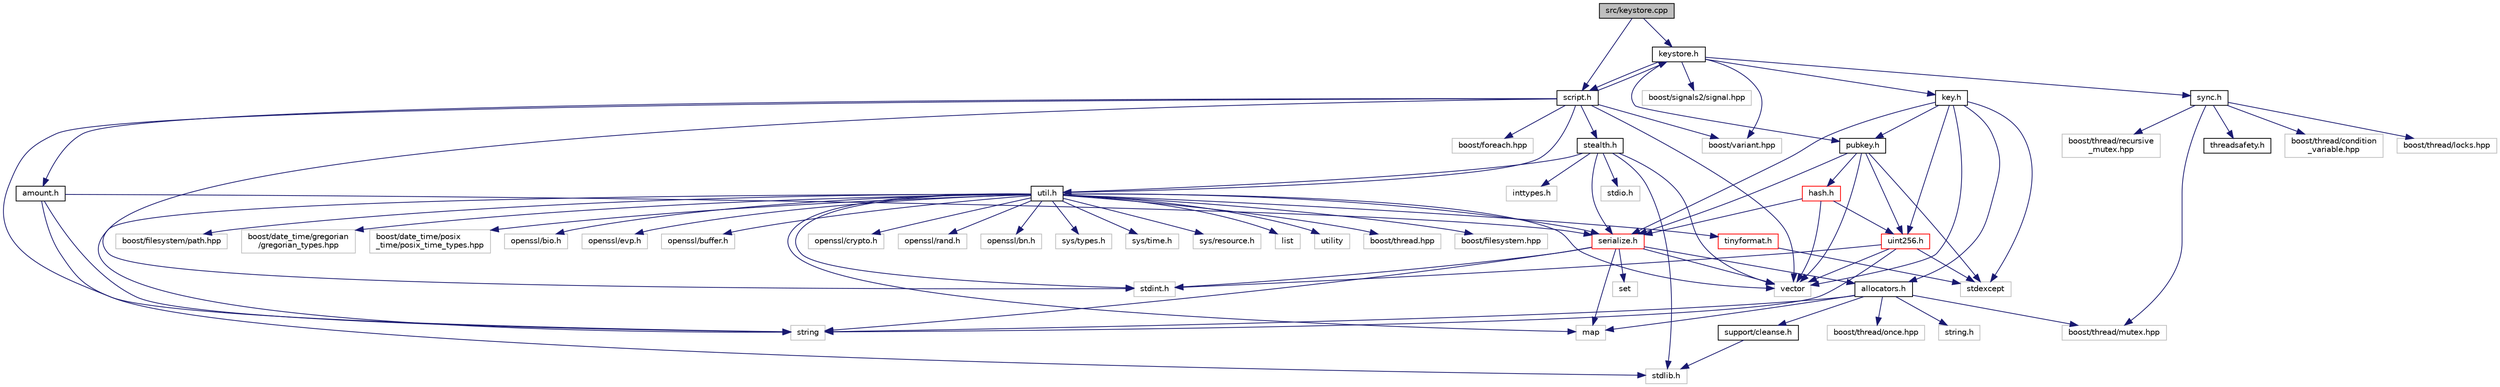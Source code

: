 digraph "src/keystore.cpp"
{
  edge [fontname="Helvetica",fontsize="10",labelfontname="Helvetica",labelfontsize="10"];
  node [fontname="Helvetica",fontsize="10",shape=record];
  Node0 [label="src/keystore.cpp",height=0.2,width=0.4,color="black", fillcolor="grey75", style="filled", fontcolor="black"];
  Node0 -> Node1 [color="midnightblue",fontsize="10",style="solid",fontname="Helvetica"];
  Node1 [label="keystore.h",height=0.2,width=0.4,color="black", fillcolor="white", style="filled",URL="$d0/d82/keystore_8h.html"];
  Node1 -> Node2 [color="midnightblue",fontsize="10",style="solid",fontname="Helvetica"];
  Node2 [label="key.h",height=0.2,width=0.4,color="black", fillcolor="white", style="filled",URL="$de/de5/key_8h.html"];
  Node2 -> Node3 [color="midnightblue",fontsize="10",style="solid",fontname="Helvetica"];
  Node3 [label="allocators.h",height=0.2,width=0.4,color="black", fillcolor="white", style="filled",URL="$da/dfb/allocators_8h.html"];
  Node3 -> Node4 [color="midnightblue",fontsize="10",style="solid",fontname="Helvetica"];
  Node4 [label="support/cleanse.h",height=0.2,width=0.4,color="black", fillcolor="white", style="filled",URL="$de/d0a/cleanse_8h.html"];
  Node4 -> Node5 [color="midnightblue",fontsize="10",style="solid",fontname="Helvetica"];
  Node5 [label="stdlib.h",height=0.2,width=0.4,color="grey75", fillcolor="white", style="filled"];
  Node3 -> Node6 [color="midnightblue",fontsize="10",style="solid",fontname="Helvetica"];
  Node6 [label="map",height=0.2,width=0.4,color="grey75", fillcolor="white", style="filled"];
  Node3 -> Node7 [color="midnightblue",fontsize="10",style="solid",fontname="Helvetica"];
  Node7 [label="string",height=0.2,width=0.4,color="grey75", fillcolor="white", style="filled"];
  Node3 -> Node8 [color="midnightblue",fontsize="10",style="solid",fontname="Helvetica"];
  Node8 [label="string.h",height=0.2,width=0.4,color="grey75", fillcolor="white", style="filled"];
  Node3 -> Node9 [color="midnightblue",fontsize="10",style="solid",fontname="Helvetica"];
  Node9 [label="boost/thread/mutex.hpp",height=0.2,width=0.4,color="grey75", fillcolor="white", style="filled"];
  Node3 -> Node10 [color="midnightblue",fontsize="10",style="solid",fontname="Helvetica"];
  Node10 [label="boost/thread/once.hpp",height=0.2,width=0.4,color="grey75", fillcolor="white", style="filled"];
  Node2 -> Node11 [color="midnightblue",fontsize="10",style="solid",fontname="Helvetica"];
  Node11 [label="pubkey.h",height=0.2,width=0.4,color="black", fillcolor="white", style="filled",URL="$d4/daf/pubkey_8h.html"];
  Node11 -> Node12 [color="midnightblue",fontsize="10",style="solid",fontname="Helvetica"];
  Node12 [label="hash.h",height=0.2,width=0.4,color="red", fillcolor="white", style="filled",URL="$db/dfb/hash_8h.html"];
  Node12 -> Node13 [color="midnightblue",fontsize="10",style="solid",fontname="Helvetica"];
  Node13 [label="uint256.h",height=0.2,width=0.4,color="red", fillcolor="white", style="filled",URL="$d5/d4d/uint256_8h.html"];
  Node13 -> Node16 [color="midnightblue",fontsize="10",style="solid",fontname="Helvetica"];
  Node16 [label="stdexcept",height=0.2,width=0.4,color="grey75", fillcolor="white", style="filled"];
  Node13 -> Node17 [color="midnightblue",fontsize="10",style="solid",fontname="Helvetica"];
  Node17 [label="stdint.h",height=0.2,width=0.4,color="grey75", fillcolor="white", style="filled"];
  Node13 -> Node7 [color="midnightblue",fontsize="10",style="solid",fontname="Helvetica"];
  Node13 -> Node18 [color="midnightblue",fontsize="10",style="solid",fontname="Helvetica"];
  Node18 [label="vector",height=0.2,width=0.4,color="grey75", fillcolor="white", style="filled"];
  Node12 -> Node19 [color="midnightblue",fontsize="10",style="solid",fontname="Helvetica"];
  Node19 [label="serialize.h",height=0.2,width=0.4,color="red", fillcolor="white", style="filled",URL="$df/d9d/serialize_8h.html"];
  Node19 -> Node7 [color="midnightblue",fontsize="10",style="solid",fontname="Helvetica"];
  Node19 -> Node18 [color="midnightblue",fontsize="10",style="solid",fontname="Helvetica"];
  Node19 -> Node6 [color="midnightblue",fontsize="10",style="solid",fontname="Helvetica"];
  Node19 -> Node20 [color="midnightblue",fontsize="10",style="solid",fontname="Helvetica"];
  Node20 [label="set",height=0.2,width=0.4,color="grey75", fillcolor="white", style="filled"];
  Node19 -> Node17 [color="midnightblue",fontsize="10",style="solid",fontname="Helvetica"];
  Node19 -> Node3 [color="midnightblue",fontsize="10",style="solid",fontname="Helvetica"];
  Node12 -> Node18 [color="midnightblue",fontsize="10",style="solid",fontname="Helvetica"];
  Node11 -> Node19 [color="midnightblue",fontsize="10",style="solid",fontname="Helvetica"];
  Node11 -> Node13 [color="midnightblue",fontsize="10",style="solid",fontname="Helvetica"];
  Node11 -> Node16 [color="midnightblue",fontsize="10",style="solid",fontname="Helvetica"];
  Node11 -> Node18 [color="midnightblue",fontsize="10",style="solid",fontname="Helvetica"];
  Node2 -> Node19 [color="midnightblue",fontsize="10",style="solid",fontname="Helvetica"];
  Node2 -> Node13 [color="midnightblue",fontsize="10",style="solid",fontname="Helvetica"];
  Node2 -> Node16 [color="midnightblue",fontsize="10",style="solid",fontname="Helvetica"];
  Node2 -> Node18 [color="midnightblue",fontsize="10",style="solid",fontname="Helvetica"];
  Node1 -> Node11 [color="midnightblue",fontsize="10",style="solid",fontname="Helvetica"];
  Node1 -> Node32 [color="midnightblue",fontsize="10",style="solid",fontname="Helvetica"];
  Node32 [label="sync.h",height=0.2,width=0.4,color="black", fillcolor="white", style="filled",URL="$de/d6b/sync_8h.html"];
  Node32 -> Node33 [color="midnightblue",fontsize="10",style="solid",fontname="Helvetica"];
  Node33 [label="threadsafety.h",height=0.2,width=0.4,color="black", fillcolor="white", style="filled",URL="$db/d6d/threadsafety_8h.html"];
  Node32 -> Node34 [color="midnightblue",fontsize="10",style="solid",fontname="Helvetica"];
  Node34 [label="boost/thread/condition\l_variable.hpp",height=0.2,width=0.4,color="grey75", fillcolor="white", style="filled"];
  Node32 -> Node35 [color="midnightblue",fontsize="10",style="solid",fontname="Helvetica"];
  Node35 [label="boost/thread/locks.hpp",height=0.2,width=0.4,color="grey75", fillcolor="white", style="filled"];
  Node32 -> Node9 [color="midnightblue",fontsize="10",style="solid",fontname="Helvetica"];
  Node32 -> Node36 [color="midnightblue",fontsize="10",style="solid",fontname="Helvetica"];
  Node36 [label="boost/thread/recursive\l_mutex.hpp",height=0.2,width=0.4,color="grey75", fillcolor="white", style="filled"];
  Node1 -> Node37 [color="midnightblue",fontsize="10",style="solid",fontname="Helvetica"];
  Node37 [label="boost/signals2/signal.hpp",height=0.2,width=0.4,color="grey75", fillcolor="white", style="filled"];
  Node1 -> Node38 [color="midnightblue",fontsize="10",style="solid",fontname="Helvetica"];
  Node38 [label="script.h",height=0.2,width=0.4,color="black", fillcolor="white", style="filled",URL="$de/d7f/script_8h.html"];
  Node38 -> Node7 [color="midnightblue",fontsize="10",style="solid",fontname="Helvetica"];
  Node38 -> Node18 [color="midnightblue",fontsize="10",style="solid",fontname="Helvetica"];
  Node38 -> Node17 [color="midnightblue",fontsize="10",style="solid",fontname="Helvetica"];
  Node38 -> Node39 [color="midnightblue",fontsize="10",style="solid",fontname="Helvetica"];
  Node39 [label="boost/foreach.hpp",height=0.2,width=0.4,color="grey75", fillcolor="white", style="filled"];
  Node38 -> Node40 [color="midnightblue",fontsize="10",style="solid",fontname="Helvetica"];
  Node40 [label="boost/variant.hpp",height=0.2,width=0.4,color="grey75", fillcolor="white", style="filled"];
  Node38 -> Node1 [color="midnightblue",fontsize="10",style="solid",fontname="Helvetica"];
  Node38 -> Node41 [color="midnightblue",fontsize="10",style="solid",fontname="Helvetica"];
  Node41 [label="util.h",height=0.2,width=0.4,color="black", fillcolor="white", style="filled",URL="$d8/d3c/util_8h.html"];
  Node41 -> Node42 [color="midnightblue",fontsize="10",style="solid",fontname="Helvetica"];
  Node42 [label="sys/types.h",height=0.2,width=0.4,color="grey75", fillcolor="white", style="filled"];
  Node41 -> Node43 [color="midnightblue",fontsize="10",style="solid",fontname="Helvetica"];
  Node43 [label="sys/time.h",height=0.2,width=0.4,color="grey75", fillcolor="white", style="filled"];
  Node41 -> Node44 [color="midnightblue",fontsize="10",style="solid",fontname="Helvetica"];
  Node44 [label="sys/resource.h",height=0.2,width=0.4,color="grey75", fillcolor="white", style="filled"];
  Node41 -> Node19 [color="midnightblue",fontsize="10",style="solid",fontname="Helvetica"];
  Node41 -> Node45 [color="midnightblue",fontsize="10",style="solid",fontname="Helvetica"];
  Node45 [label="tinyformat.h",height=0.2,width=0.4,color="red", fillcolor="white", style="filled",URL="$d1/db1/tinyformat_8h.html"];
  Node45 -> Node16 [color="midnightblue",fontsize="10",style="solid",fontname="Helvetica"];
  Node41 -> Node6 [color="midnightblue",fontsize="10",style="solid",fontname="Helvetica"];
  Node41 -> Node48 [color="midnightblue",fontsize="10",style="solid",fontname="Helvetica"];
  Node48 [label="list",height=0.2,width=0.4,color="grey75", fillcolor="white", style="filled"];
  Node41 -> Node49 [color="midnightblue",fontsize="10",style="solid",fontname="Helvetica"];
  Node49 [label="utility",height=0.2,width=0.4,color="grey75", fillcolor="white", style="filled"];
  Node41 -> Node18 [color="midnightblue",fontsize="10",style="solid",fontname="Helvetica"];
  Node41 -> Node7 [color="midnightblue",fontsize="10",style="solid",fontname="Helvetica"];
  Node41 -> Node50 [color="midnightblue",fontsize="10",style="solid",fontname="Helvetica"];
  Node50 [label="boost/thread.hpp",height=0.2,width=0.4,color="grey75", fillcolor="white", style="filled"];
  Node41 -> Node51 [color="midnightblue",fontsize="10",style="solid",fontname="Helvetica"];
  Node51 [label="boost/filesystem.hpp",height=0.2,width=0.4,color="grey75", fillcolor="white", style="filled"];
  Node41 -> Node52 [color="midnightblue",fontsize="10",style="solid",fontname="Helvetica"];
  Node52 [label="boost/filesystem/path.hpp",height=0.2,width=0.4,color="grey75", fillcolor="white", style="filled"];
  Node41 -> Node53 [color="midnightblue",fontsize="10",style="solid",fontname="Helvetica"];
  Node53 [label="boost/date_time/gregorian\l/gregorian_types.hpp",height=0.2,width=0.4,color="grey75", fillcolor="white", style="filled"];
  Node41 -> Node54 [color="midnightblue",fontsize="10",style="solid",fontname="Helvetica"];
  Node54 [label="boost/date_time/posix\l_time/posix_time_types.hpp",height=0.2,width=0.4,color="grey75", fillcolor="white", style="filled"];
  Node41 -> Node55 [color="midnightblue",fontsize="10",style="solid",fontname="Helvetica"];
  Node55 [label="openssl/bio.h",height=0.2,width=0.4,color="grey75", fillcolor="white", style="filled"];
  Node41 -> Node56 [color="midnightblue",fontsize="10",style="solid",fontname="Helvetica"];
  Node56 [label="openssl/evp.h",height=0.2,width=0.4,color="grey75", fillcolor="white", style="filled"];
  Node41 -> Node57 [color="midnightblue",fontsize="10",style="solid",fontname="Helvetica"];
  Node57 [label="openssl/buffer.h",height=0.2,width=0.4,color="grey75", fillcolor="white", style="filled"];
  Node41 -> Node58 [color="midnightblue",fontsize="10",style="solid",fontname="Helvetica"];
  Node58 [label="openssl/crypto.h",height=0.2,width=0.4,color="grey75", fillcolor="white", style="filled"];
  Node41 -> Node59 [color="midnightblue",fontsize="10",style="solid",fontname="Helvetica"];
  Node59 [label="openssl/rand.h",height=0.2,width=0.4,color="grey75", fillcolor="white", style="filled"];
  Node41 -> Node60 [color="midnightblue",fontsize="10",style="solid",fontname="Helvetica"];
  Node60 [label="openssl/bn.h",height=0.2,width=0.4,color="grey75", fillcolor="white", style="filled"];
  Node41 -> Node17 [color="midnightblue",fontsize="10",style="solid",fontname="Helvetica"];
  Node38 -> Node61 [color="midnightblue",fontsize="10",style="solid",fontname="Helvetica"];
  Node61 [label="amount.h",height=0.2,width=0.4,color="black", fillcolor="white", style="filled",URL="$dd/d2f/amount_8h.html"];
  Node61 -> Node19 [color="midnightblue",fontsize="10",style="solid",fontname="Helvetica"];
  Node61 -> Node5 [color="midnightblue",fontsize="10",style="solid",fontname="Helvetica"];
  Node61 -> Node7 [color="midnightblue",fontsize="10",style="solid",fontname="Helvetica"];
  Node38 -> Node62 [color="midnightblue",fontsize="10",style="solid",fontname="Helvetica"];
  Node62 [label="stealth.h",height=0.2,width=0.4,color="black", fillcolor="white", style="filled",URL="$d4/d43/stealth_8h.html"];
  Node62 -> Node5 [color="midnightblue",fontsize="10",style="solid",fontname="Helvetica"];
  Node62 -> Node63 [color="midnightblue",fontsize="10",style="solid",fontname="Helvetica"];
  Node63 [label="stdio.h",height=0.2,width=0.4,color="grey75", fillcolor="white", style="filled"];
  Node62 -> Node18 [color="midnightblue",fontsize="10",style="solid",fontname="Helvetica"];
  Node62 -> Node64 [color="midnightblue",fontsize="10",style="solid",fontname="Helvetica"];
  Node64 [label="inttypes.h",height=0.2,width=0.4,color="grey75", fillcolor="white", style="filled"];
  Node62 -> Node41 [color="midnightblue",fontsize="10",style="solid",fontname="Helvetica"];
  Node62 -> Node19 [color="midnightblue",fontsize="10",style="solid",fontname="Helvetica"];
  Node1 -> Node40 [color="midnightblue",fontsize="10",style="solid",fontname="Helvetica"];
  Node0 -> Node38 [color="midnightblue",fontsize="10",style="solid",fontname="Helvetica"];
}
